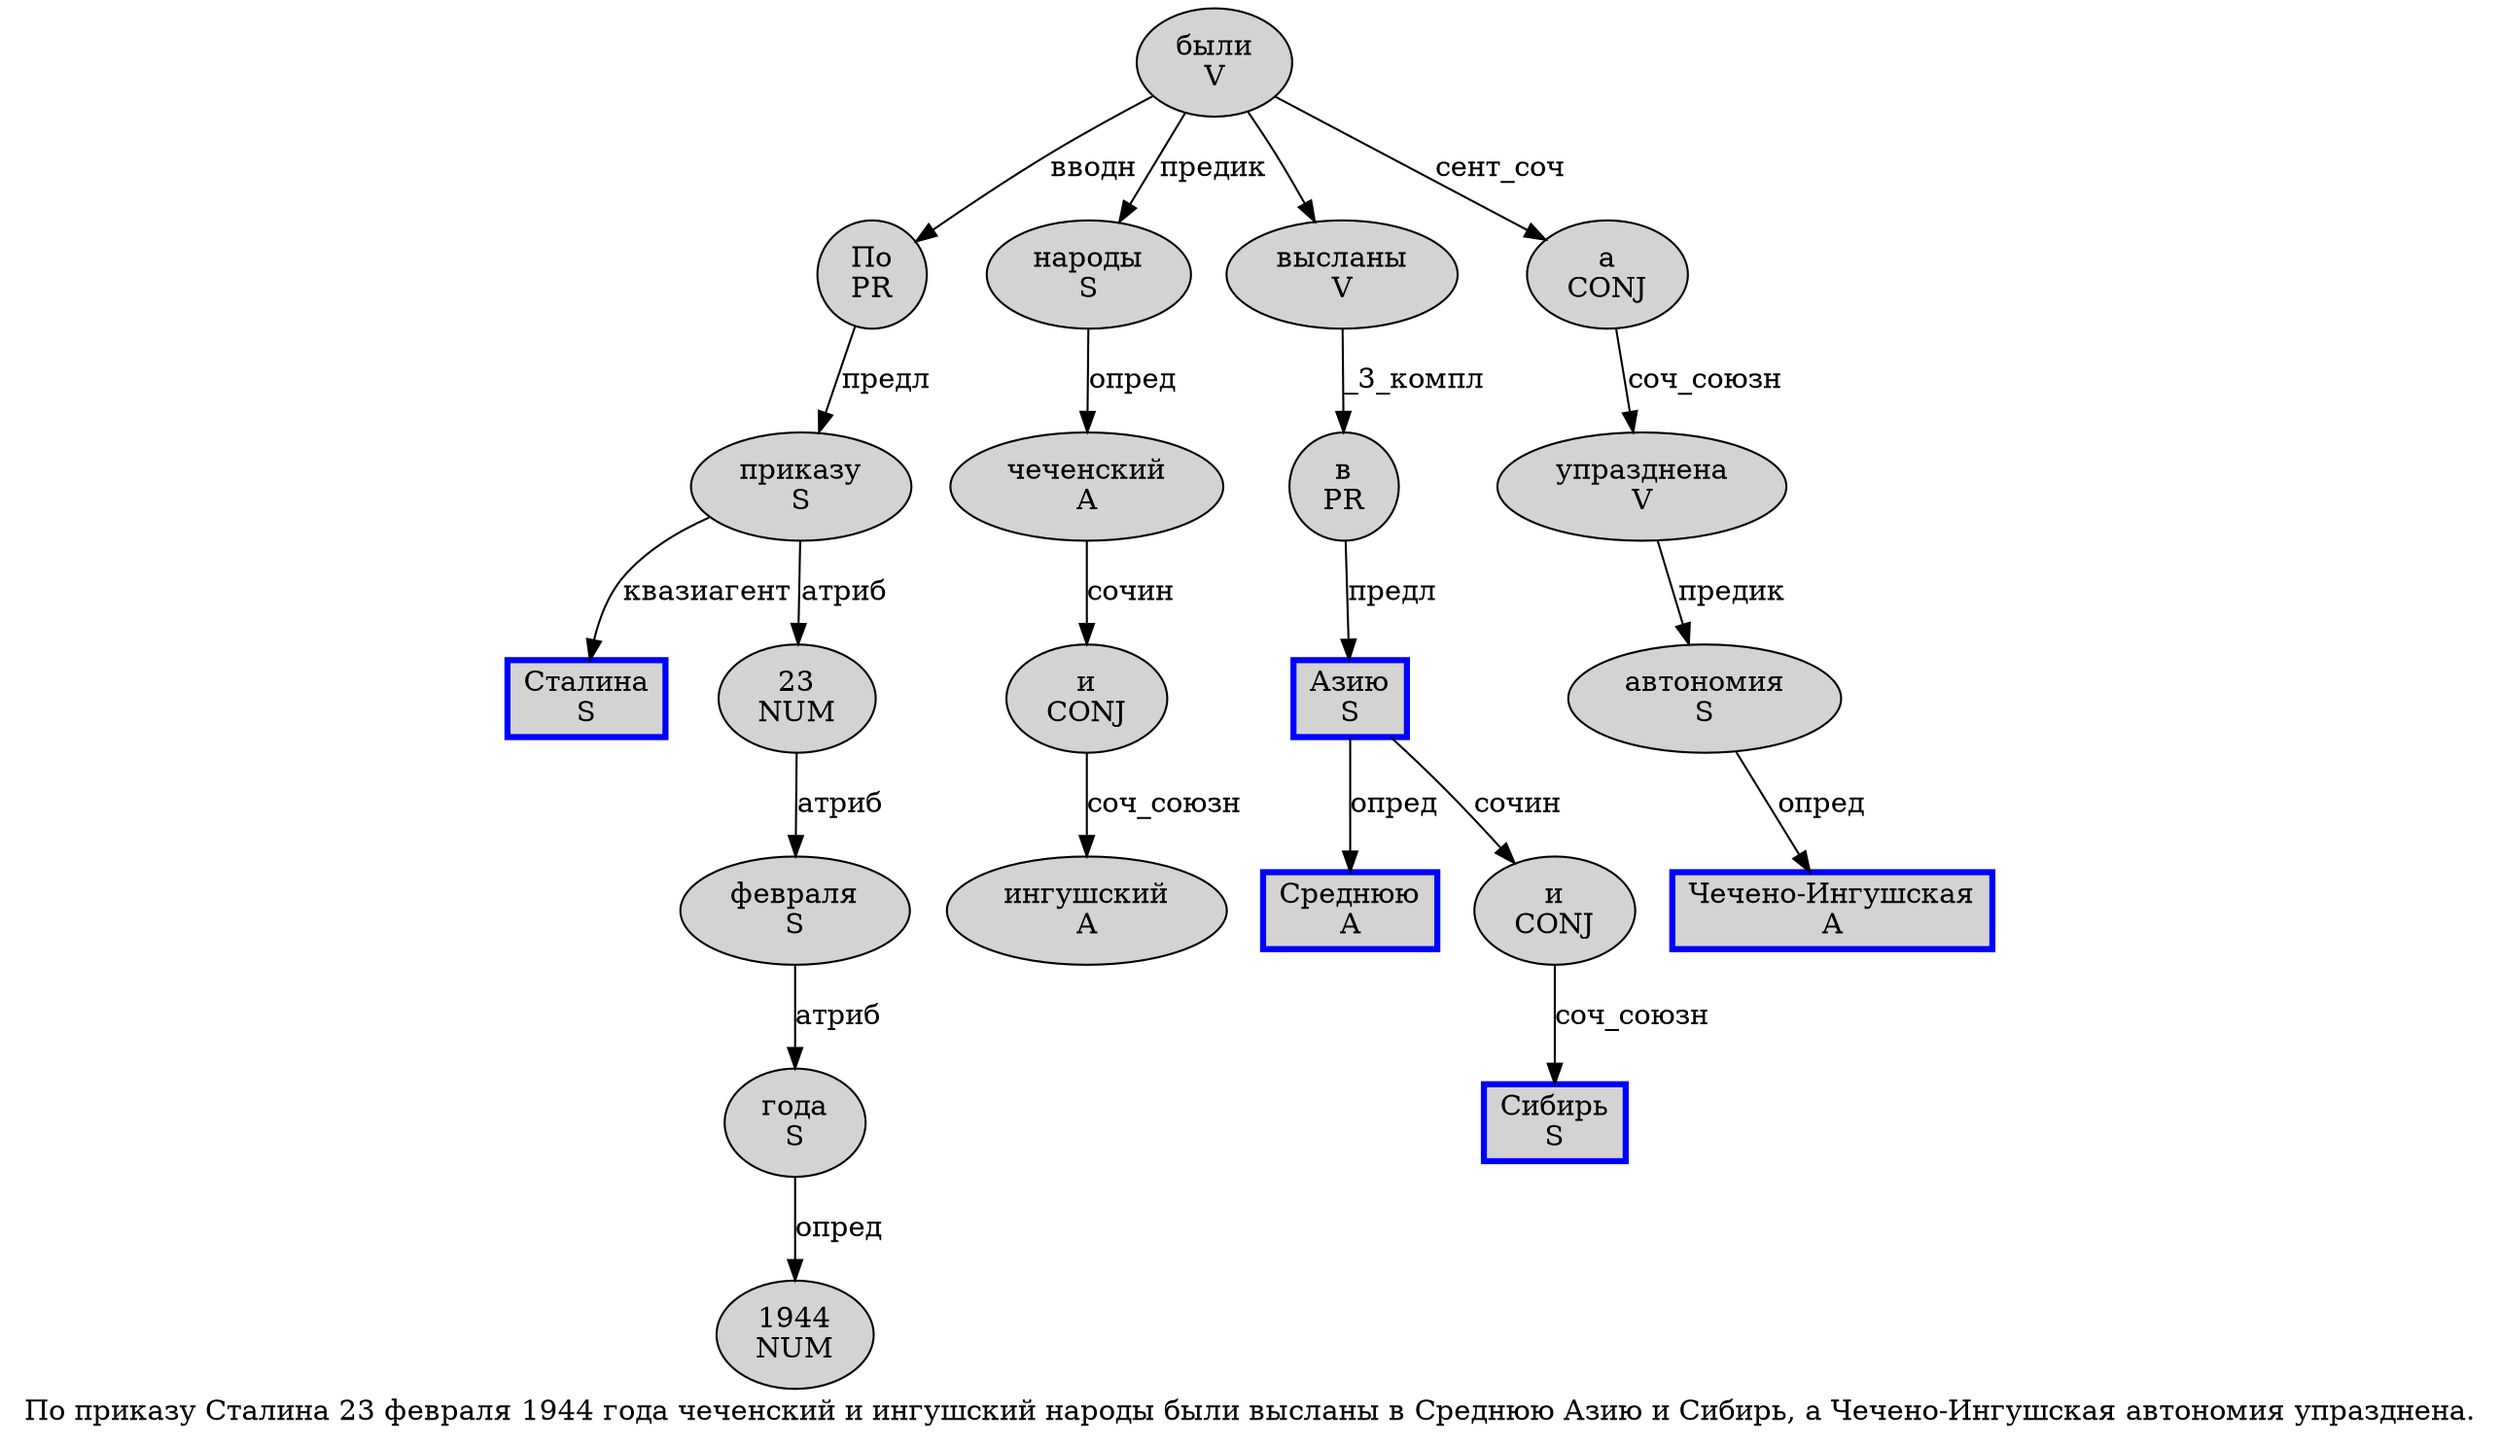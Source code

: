 digraph SENTENCE_430 {
	graph [label="По приказу Сталина 23 февраля 1944 года чеченский и ингушский народы были высланы в Среднюю Азию и Сибирь, а Чечено-Ингушская автономия упразднена."]
	node [style=filled]
		0 [label="По
PR" color="" fillcolor=lightgray penwidth=1 shape=ellipse]
		1 [label="приказу
S" color="" fillcolor=lightgray penwidth=1 shape=ellipse]
		2 [label="Сталина
S" color=blue fillcolor=lightgray penwidth=3 shape=box]
		3 [label="23
NUM" color="" fillcolor=lightgray penwidth=1 shape=ellipse]
		4 [label="февраля
S" color="" fillcolor=lightgray penwidth=1 shape=ellipse]
		5 [label="1944
NUM" color="" fillcolor=lightgray penwidth=1 shape=ellipse]
		6 [label="года
S" color="" fillcolor=lightgray penwidth=1 shape=ellipse]
		7 [label="чеченский
A" color="" fillcolor=lightgray penwidth=1 shape=ellipse]
		8 [label="и
CONJ" color="" fillcolor=lightgray penwidth=1 shape=ellipse]
		9 [label="ингушский
A" color="" fillcolor=lightgray penwidth=1 shape=ellipse]
		10 [label="народы
S" color="" fillcolor=lightgray penwidth=1 shape=ellipse]
		11 [label="были
V" color="" fillcolor=lightgray penwidth=1 shape=ellipse]
		12 [label="высланы
V" color="" fillcolor=lightgray penwidth=1 shape=ellipse]
		13 [label="в
PR" color="" fillcolor=lightgray penwidth=1 shape=ellipse]
		14 [label="Среднюю
A" color=blue fillcolor=lightgray penwidth=3 shape=box]
		15 [label="Азию
S" color=blue fillcolor=lightgray penwidth=3 shape=box]
		16 [label="и
CONJ" color="" fillcolor=lightgray penwidth=1 shape=ellipse]
		17 [label="Сибирь
S" color=blue fillcolor=lightgray penwidth=3 shape=box]
		19 [label="а
CONJ" color="" fillcolor=lightgray penwidth=1 shape=ellipse]
		20 [label="Чечено-Ингушская
A" color=blue fillcolor=lightgray penwidth=3 shape=box]
		21 [label="автономия
S" color="" fillcolor=lightgray penwidth=1 shape=ellipse]
		22 [label="упразднена
V" color="" fillcolor=lightgray penwidth=1 shape=ellipse]
			15 -> 14 [label="опред"]
			15 -> 16 [label="сочин"]
			13 -> 15 [label="предл"]
			7 -> 8 [label="сочин"]
			22 -> 21 [label="предик"]
			12 -> 13 [label="_3_компл"]
			0 -> 1 [label="предл"]
			11 -> 0 [label="вводн"]
			11 -> 10 [label="предик"]
			11 -> 12
			11 -> 19 [label="сент_соч"]
			10 -> 7 [label="опред"]
			8 -> 9 [label="соч_союзн"]
			6 -> 5 [label="опред"]
			16 -> 17 [label="соч_союзн"]
			19 -> 22 [label="соч_союзн"]
			3 -> 4 [label="атриб"]
			1 -> 2 [label="квазиагент"]
			1 -> 3 [label="атриб"]
			21 -> 20 [label="опред"]
			4 -> 6 [label="атриб"]
}